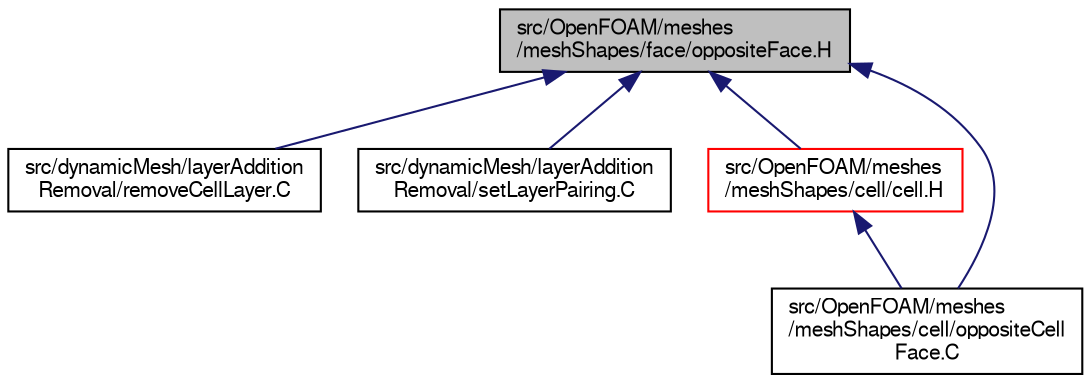 digraph "src/OpenFOAM/meshes/meshShapes/face/oppositeFace.H"
{
  bgcolor="transparent";
  edge [fontname="FreeSans",fontsize="10",labelfontname="FreeSans",labelfontsize="10"];
  node [fontname="FreeSans",fontsize="10",shape=record];
  Node144 [label="src/OpenFOAM/meshes\l/meshShapes/face/oppositeFace.H",height=0.2,width=0.4,color="black", fillcolor="grey75", style="filled", fontcolor="black"];
  Node144 -> Node145 [dir="back",color="midnightblue",fontsize="10",style="solid",fontname="FreeSans"];
  Node145 [label="src/dynamicMesh/layerAddition\lRemoval/removeCellLayer.C",height=0.2,width=0.4,color="black",URL="$a00443.html"];
  Node144 -> Node146 [dir="back",color="midnightblue",fontsize="10",style="solid",fontname="FreeSans"];
  Node146 [label="src/dynamicMesh/layerAddition\lRemoval/setLayerPairing.C",height=0.2,width=0.4,color="black",URL="$a00446.html",tooltip="Remove a layer of cells and prepare addressing data. "];
  Node144 -> Node147 [dir="back",color="midnightblue",fontsize="10",style="solid",fontname="FreeSans"];
  Node147 [label="src/OpenFOAM/meshes\l/meshShapes/cell/cell.H",height=0.2,width=0.4,color="red",URL="$a11180.html"];
  Node147 -> Node2753 [dir="back",color="midnightblue",fontsize="10",style="solid",fontname="FreeSans"];
  Node2753 [label="src/OpenFOAM/meshes\l/meshShapes/cell/oppositeCell\lFace.C",height=0.2,width=0.4,color="black",URL="$a11195.html",tooltip="Given the cell and a face label, return the opposite face label and the face oriented in the same sen..."];
  Node144 -> Node2753 [dir="back",color="midnightblue",fontsize="10",style="solid",fontname="FreeSans"];
}
